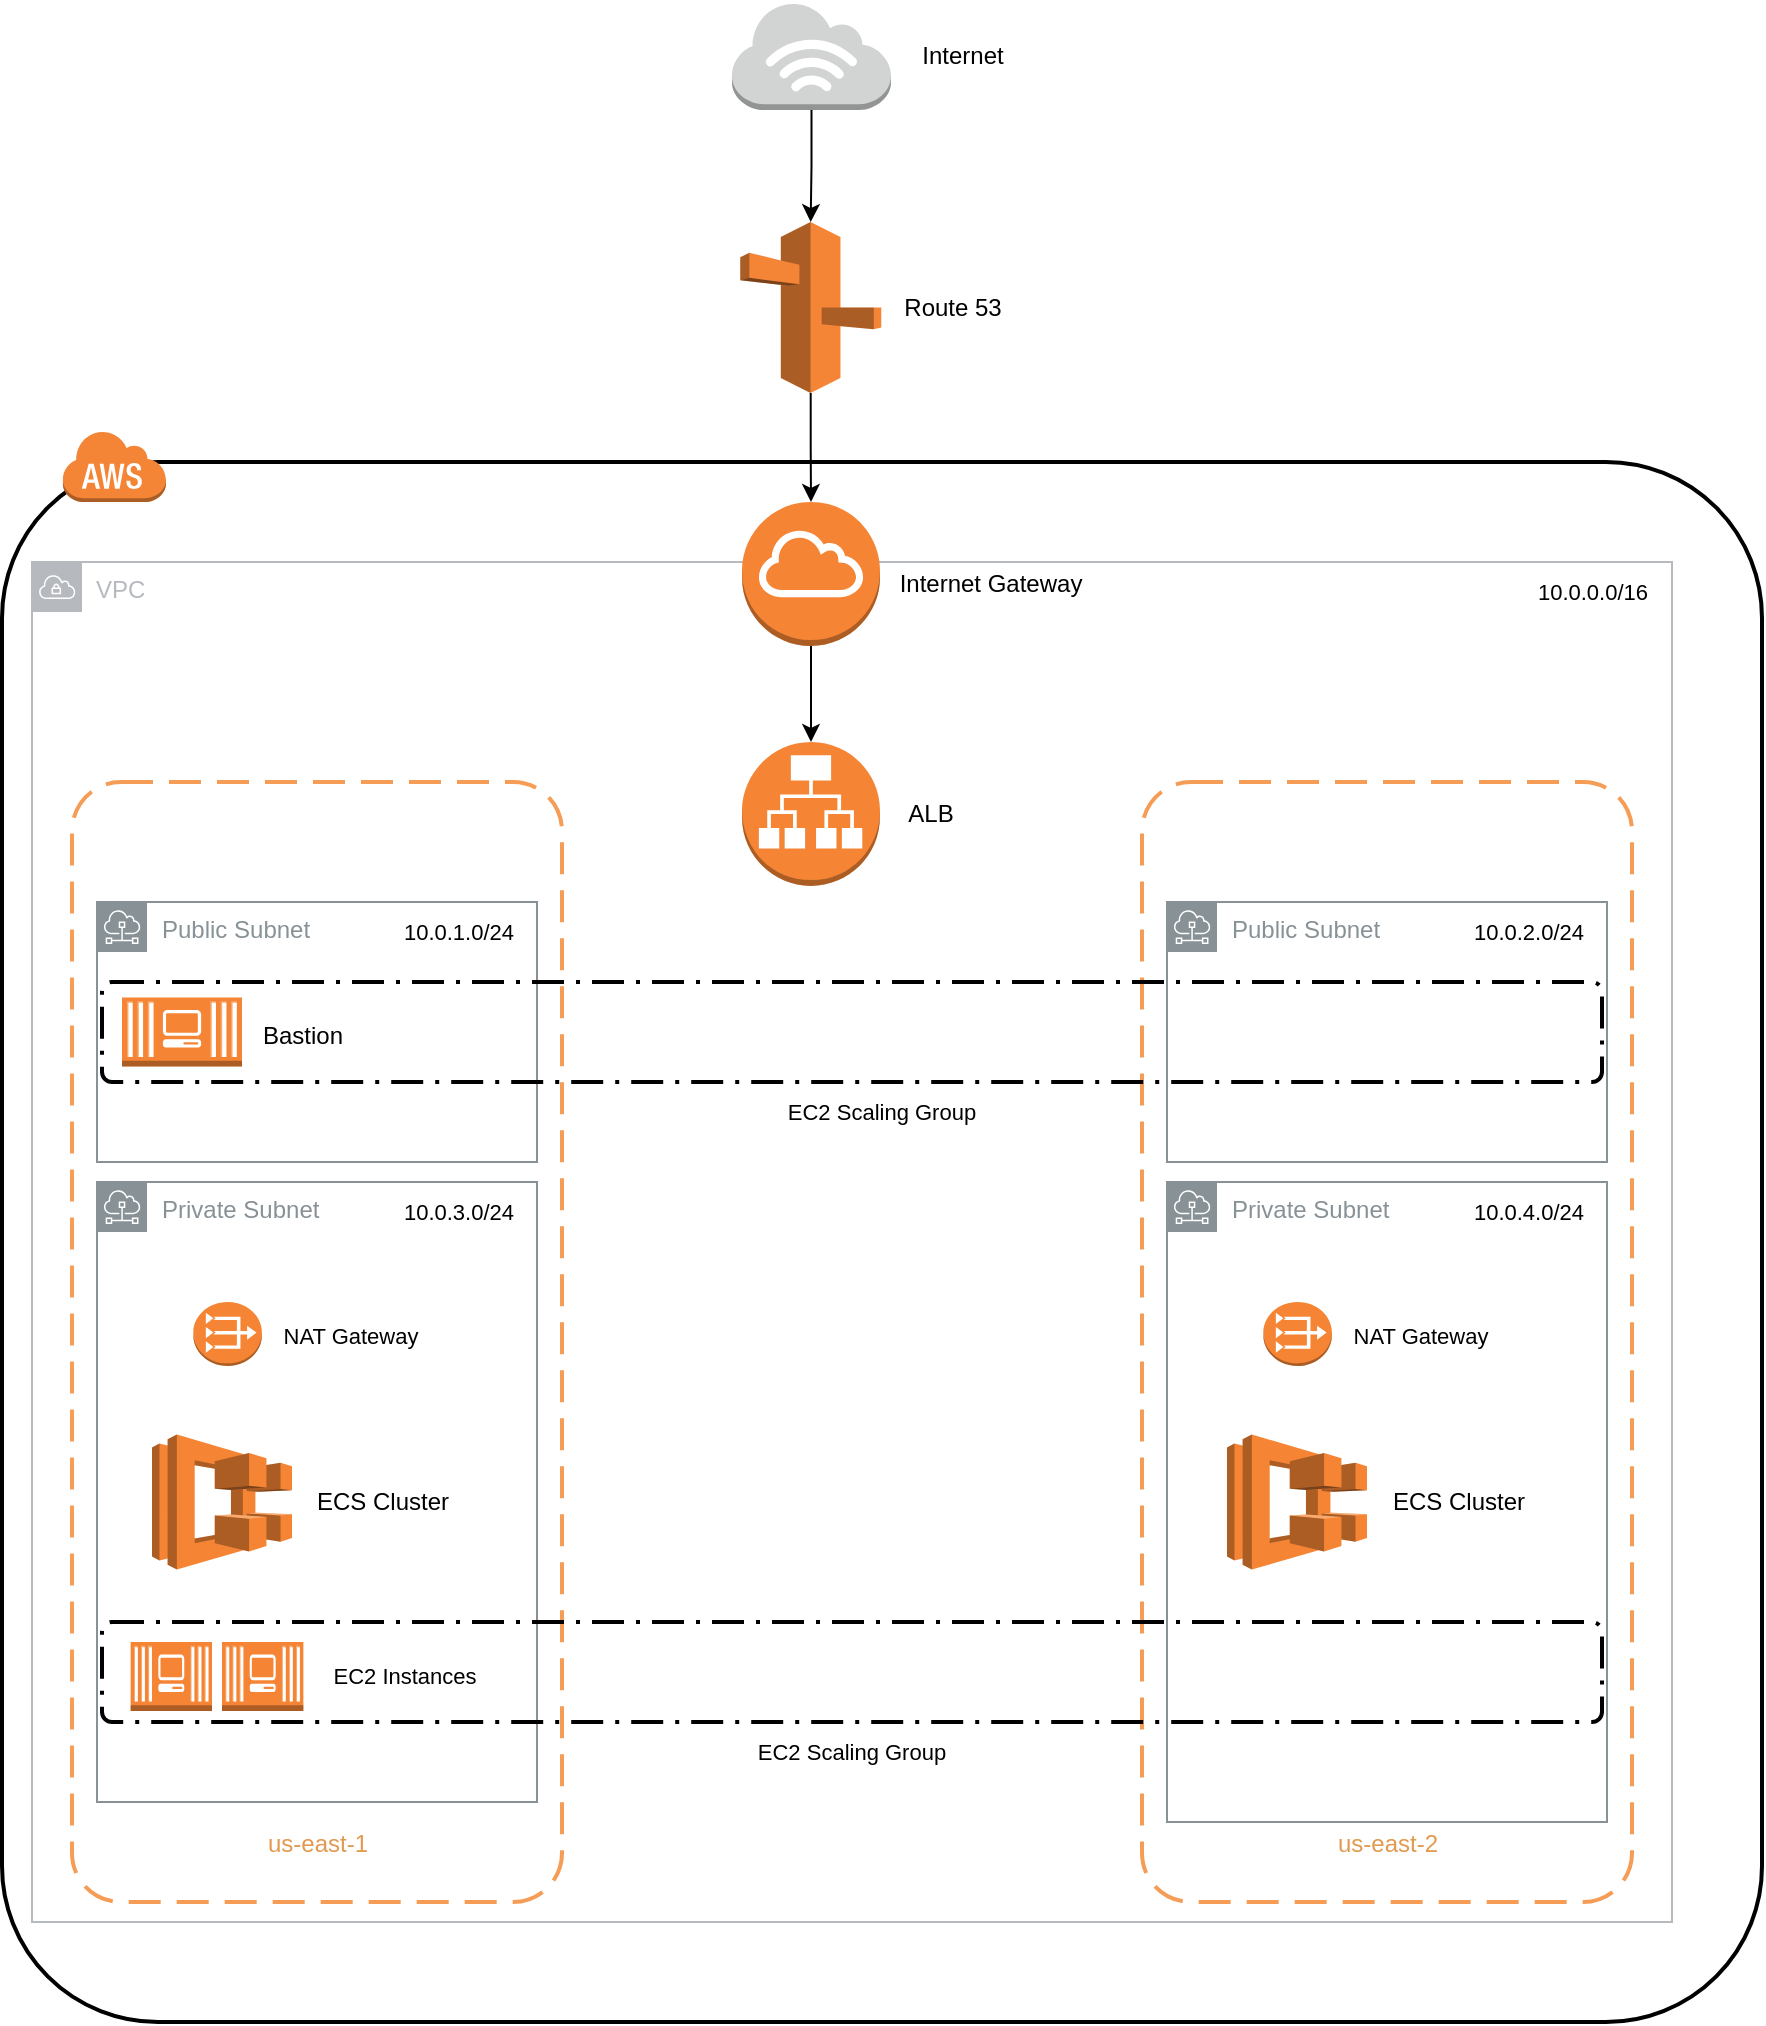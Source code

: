 <mxfile version="20.8.5" type="github">
  <diagram id="JSZGtELMuPq8PO9FkglY" name="Page-1">
    <mxGraphModel dx="1434" dy="1864" grid="1" gridSize="10" guides="1" tooltips="1" connect="1" arrows="1" fold="1" page="1" pageScale="1" pageWidth="850" pageHeight="1100" math="0" shadow="0">
      <root>
        <mxCell id="0" />
        <mxCell id="1" parent="0" />
        <mxCell id="6mEMHJtNszO1gkZ6zy6h-1" value="" style="rounded=1;arcSize=10;dashed=0;fillColor=none;gradientColor=none;strokeWidth=2;" vertex="1" parent="1">
          <mxGeometry x="190" y="-40" width="880" height="780" as="geometry" />
        </mxCell>
        <mxCell id="6mEMHJtNszO1gkZ6zy6h-2" value="" style="dashed=0;html=1;shape=mxgraph.aws3.cloud;fillColor=#F58536;gradientColor=none;dashed=0;" vertex="1" parent="1">
          <mxGeometry x="220" y="-56" width="52" height="36" as="geometry" />
        </mxCell>
        <mxCell id="6mEMHJtNszO1gkZ6zy6h-11" value="VPC" style="sketch=0;outlineConnect=0;gradientColor=none;html=1;whiteSpace=wrap;fontSize=12;fontStyle=0;shape=mxgraph.aws4.group;grIcon=mxgraph.aws4.group_vpc;strokeColor=#B6BABF;fillColor=none;verticalAlign=top;align=left;spacingLeft=30;fontColor=#B6BABF;dashed=0;" vertex="1" parent="1">
          <mxGeometry x="205" y="10" width="820" height="680" as="geometry" />
        </mxCell>
        <mxCell id="6mEMHJtNszO1gkZ6zy6h-10" value="" style="group" vertex="1" connectable="0" parent="1">
          <mxGeometry x="560" y="100" width="119" height="72" as="geometry" />
        </mxCell>
        <mxCell id="6mEMHJtNszO1gkZ6zy6h-8" value="" style="outlineConnect=0;dashed=0;verticalLabelPosition=bottom;verticalAlign=top;align=center;html=1;shape=mxgraph.aws3.application_load_balancer;fillColor=#F58534;gradientColor=none;fontColor=#e29950;" vertex="1" parent="6mEMHJtNszO1gkZ6zy6h-10">
          <mxGeometry width="69" height="72" as="geometry" />
        </mxCell>
        <mxCell id="6mEMHJtNszO1gkZ6zy6h-9" value="ALB" style="text;html=1;align=center;verticalAlign=middle;resizable=0;points=[];autosize=1;strokeColor=none;fillColor=none;fontColor=#000000;" vertex="1" parent="6mEMHJtNszO1gkZ6zy6h-10">
          <mxGeometry x="69" y="21" width="50" height="30" as="geometry" />
        </mxCell>
        <mxCell id="6mEMHJtNszO1gkZ6zy6h-12" value="" style="group" vertex="1" connectable="0" parent="1">
          <mxGeometry x="225" y="120" width="245" height="560" as="geometry" />
        </mxCell>
        <mxCell id="6mEMHJtNszO1gkZ6zy6h-3" value="" style="rounded=1;arcSize=10;dashed=1;strokeColor=#F59D56;fillColor=none;gradientColor=none;dashPattern=8 4;strokeWidth=2;" vertex="1" parent="6mEMHJtNszO1gkZ6zy6h-12">
          <mxGeometry width="245.0" height="560" as="geometry" />
        </mxCell>
        <mxCell id="6mEMHJtNszO1gkZ6zy6h-5" value="us-east-1" style="text;html=1;align=center;verticalAlign=middle;whiteSpace=wrap;rounded=0;fontColor=#e29950;" vertex="1" parent="6mEMHJtNszO1gkZ6zy6h-12">
          <mxGeometry x="85.75" y="513.333" width="73.5" height="35" as="geometry" />
        </mxCell>
        <mxCell id="6mEMHJtNszO1gkZ6zy6h-16" value="Public Subnet" style="sketch=0;outlineConnect=0;gradientColor=none;html=1;whiteSpace=wrap;fontSize=12;fontStyle=0;shape=mxgraph.aws4.group;grIcon=mxgraph.aws4.group_subnet;strokeColor=#879196;fillColor=none;verticalAlign=top;align=left;spacingLeft=30;fontColor=#879196;dashed=0;" vertex="1" parent="6mEMHJtNszO1gkZ6zy6h-12">
          <mxGeometry x="12.5" y="60" width="220" height="130" as="geometry" />
        </mxCell>
        <mxCell id="6mEMHJtNszO1gkZ6zy6h-25" value="Private Subnet" style="sketch=0;outlineConnect=0;gradientColor=none;html=1;whiteSpace=wrap;fontSize=12;fontStyle=0;shape=mxgraph.aws4.group;grIcon=mxgraph.aws4.group_subnet;strokeColor=#879196;fillColor=none;verticalAlign=top;align=left;spacingLeft=30;fontColor=#879196;dashed=0;movable=0;resizable=0;rotatable=0;deletable=0;editable=0;connectable=0;" vertex="1" parent="6mEMHJtNszO1gkZ6zy6h-12">
          <mxGeometry x="12.5" y="200" width="220" height="310" as="geometry" />
        </mxCell>
        <mxCell id="6mEMHJtNszO1gkZ6zy6h-29" value="" style="group" vertex="1" connectable="0" parent="6mEMHJtNszO1gkZ6zy6h-12">
          <mxGeometry x="40" y="326.25" width="165.003" height="67.5" as="geometry" />
        </mxCell>
        <mxCell id="6mEMHJtNszO1gkZ6zy6h-71" value="" style="group" vertex="1" connectable="0" parent="6mEMHJtNszO1gkZ6zy6h-29">
          <mxGeometry width="165.003" height="67.5" as="geometry" />
        </mxCell>
        <mxCell id="6mEMHJtNszO1gkZ6zy6h-27" value="" style="outlineConnect=0;dashed=0;verticalLabelPosition=bottom;verticalAlign=top;align=center;html=1;shape=mxgraph.aws3.ecs;fillColor=#F58534;gradientColor=none;fontColor=#000000;" vertex="1" parent="6mEMHJtNszO1gkZ6zy6h-71">
          <mxGeometry width="70" height="67.5" as="geometry" />
        </mxCell>
        <mxCell id="6mEMHJtNszO1gkZ6zy6h-28" value="ECS Cluster" style="text;html=1;align=center;verticalAlign=middle;resizable=0;points=[];autosize=1;strokeColor=none;fillColor=none;fontColor=#000000;" vertex="1" parent="6mEMHJtNszO1gkZ6zy6h-71">
          <mxGeometry x="70.003" y="18.75" width="90" height="30" as="geometry" />
        </mxCell>
        <mxCell id="6mEMHJtNszO1gkZ6zy6h-76" value="10.0.1.0/24" style="text;html=1;align=center;verticalAlign=middle;resizable=0;points=[];autosize=1;strokeColor=none;fillColor=none;fontSize=11;fontColor=#000000;" vertex="1" parent="6mEMHJtNszO1gkZ6zy6h-12">
          <mxGeometry x="152.5" y="60" width="80" height="30" as="geometry" />
        </mxCell>
        <mxCell id="6mEMHJtNszO1gkZ6zy6h-78" value="10.0.3.0/24" style="text;html=1;align=center;verticalAlign=middle;resizable=0;points=[];autosize=1;strokeColor=none;fillColor=none;fontSize=11;fontColor=#000000;" vertex="1" parent="6mEMHJtNszO1gkZ6zy6h-12">
          <mxGeometry x="152.5" y="200" width="80" height="30" as="geometry" />
        </mxCell>
        <mxCell id="6mEMHJtNszO1gkZ6zy6h-90" value="" style="group" vertex="1" connectable="0" parent="6mEMHJtNszO1gkZ6zy6h-12">
          <mxGeometry x="29.3" y="430" width="186.4" height="34.5" as="geometry" />
        </mxCell>
        <mxCell id="6mEMHJtNszO1gkZ6zy6h-87" value="" style="outlineConnect=0;dashed=0;verticalLabelPosition=bottom;verticalAlign=top;align=center;html=1;shape=mxgraph.aws3.ec2_compute_container_3;fillColor=#F58534;gradientColor=none;labelBackgroundColor=default;fontSize=11;fontColor=#000000;" vertex="1" parent="6mEMHJtNszO1gkZ6zy6h-90">
          <mxGeometry width="40.7" height="34.5" as="geometry" />
        </mxCell>
        <mxCell id="6mEMHJtNszO1gkZ6zy6h-83" value="EC2 Instances" style="text;html=1;align=center;verticalAlign=middle;resizable=0;points=[];autosize=1;strokeColor=none;fillColor=none;fontSize=11;fontColor=#000000;" vertex="1" parent="6mEMHJtNszO1gkZ6zy6h-90">
          <mxGeometry x="86.4" y="2" width="100" height="30" as="geometry" />
        </mxCell>
        <mxCell id="6mEMHJtNszO1gkZ6zy6h-89" value="" style="outlineConnect=0;dashed=0;verticalLabelPosition=bottom;verticalAlign=top;align=center;html=1;shape=mxgraph.aws3.ec2_compute_container_3;fillColor=#F58534;gradientColor=none;labelBackgroundColor=default;fontSize=11;fontColor=#000000;" vertex="1" parent="6mEMHJtNszO1gkZ6zy6h-90">
          <mxGeometry x="45.7" width="40.7" height="34.5" as="geometry" />
        </mxCell>
        <mxCell id="6mEMHJtNszO1gkZ6zy6h-97" value="" style="group" vertex="1" connectable="0" parent="6mEMHJtNszO1gkZ6zy6h-12">
          <mxGeometry x="60.66" y="260" width="123.68" height="32" as="geometry" />
        </mxCell>
        <mxCell id="6mEMHJtNszO1gkZ6zy6h-65" value="" style="outlineConnect=0;dashed=0;verticalLabelPosition=bottom;verticalAlign=top;align=center;html=1;shape=mxgraph.aws3.vpc_nat_gateway;fillColor=#F58534;gradientColor=none;fontColor=#000000;" vertex="1" parent="6mEMHJtNszO1gkZ6zy6h-97">
          <mxGeometry width="34.296" height="32" as="geometry" />
        </mxCell>
        <mxCell id="6mEMHJtNszO1gkZ6zy6h-66" value="NAT Gateway" style="text;html=1;align=center;verticalAlign=middle;resizable=0;points=[];autosize=1;strokeColor=none;fillColor=none;fontSize=11;fontColor=#000000;" vertex="1" parent="6mEMHJtNszO1gkZ6zy6h-97">
          <mxGeometry x="33.68" y="2" width="90" height="30" as="geometry" />
        </mxCell>
        <mxCell id="6mEMHJtNszO1gkZ6zy6h-13" value="" style="group" vertex="1" connectable="0" parent="1">
          <mxGeometry x="760" y="120" width="245" height="560" as="geometry" />
        </mxCell>
        <mxCell id="6mEMHJtNszO1gkZ6zy6h-4" value="" style="rounded=1;arcSize=10;dashed=1;strokeColor=#F59D56;fillColor=none;gradientColor=none;dashPattern=8 4;strokeWidth=2;" vertex="1" parent="6mEMHJtNszO1gkZ6zy6h-13">
          <mxGeometry width="245.0" height="560" as="geometry" />
        </mxCell>
        <mxCell id="6mEMHJtNszO1gkZ6zy6h-7" value="us-east-2" style="text;html=1;align=center;verticalAlign=middle;whiteSpace=wrap;rounded=0;fontColor=#e29950;" vertex="1" parent="6mEMHJtNszO1gkZ6zy6h-13">
          <mxGeometry x="85.75" y="513.333" width="73.5" height="35" as="geometry" />
        </mxCell>
        <mxCell id="6mEMHJtNszO1gkZ6zy6h-21" value="Public Subnet" style="sketch=0;outlineConnect=0;gradientColor=none;html=1;whiteSpace=wrap;fontSize=12;fontStyle=0;shape=mxgraph.aws4.group;grIcon=mxgraph.aws4.group_subnet;strokeColor=#879196;fillColor=none;verticalAlign=top;align=left;spacingLeft=30;fontColor=#879196;dashed=0;" vertex="1" parent="6mEMHJtNszO1gkZ6zy6h-13">
          <mxGeometry x="12.5" y="60" width="220" height="130" as="geometry" />
        </mxCell>
        <mxCell id="6mEMHJtNszO1gkZ6zy6h-26" value="Private Subnet" style="sketch=0;outlineConnect=0;gradientColor=none;html=1;whiteSpace=wrap;fontSize=12;fontStyle=0;shape=mxgraph.aws4.group;grIcon=mxgraph.aws4.group_subnet;strokeColor=#879196;fillColor=none;verticalAlign=top;align=left;spacingLeft=30;fontColor=#879196;dashed=0;" vertex="1" parent="6mEMHJtNszO1gkZ6zy6h-13">
          <mxGeometry x="12.5" y="200" width="220" height="320" as="geometry" />
        </mxCell>
        <mxCell id="6mEMHJtNszO1gkZ6zy6h-56" value="" style="outlineConnect=0;dashed=0;verticalLabelPosition=bottom;verticalAlign=top;align=center;html=1;shape=mxgraph.aws3.vpc_nat_gateway;fillColor=#F58534;gradientColor=none;fontColor=#000000;" vertex="1" parent="6mEMHJtNszO1gkZ6zy6h-13">
          <mxGeometry x="60.66" y="260" width="34.296" height="32" as="geometry" />
        </mxCell>
        <mxCell id="6mEMHJtNszO1gkZ6zy6h-64" value="NAT Gateway" style="text;html=1;align=center;verticalAlign=middle;resizable=0;points=[];autosize=1;strokeColor=none;fillColor=none;fontSize=11;fontColor=#000000;" vertex="1" parent="6mEMHJtNszO1gkZ6zy6h-13">
          <mxGeometry x="94.34" y="262" width="90" height="30" as="geometry" />
        </mxCell>
        <mxCell id="6mEMHJtNszO1gkZ6zy6h-72" value="" style="outlineConnect=0;dashed=0;verticalLabelPosition=bottom;verticalAlign=top;align=center;html=1;shape=mxgraph.aws3.ecs;fillColor=#F58534;gradientColor=none;fontColor=#000000;" vertex="1" parent="6mEMHJtNszO1gkZ6zy6h-13">
          <mxGeometry x="42.5" y="326.25" width="70" height="67.5" as="geometry" />
        </mxCell>
        <mxCell id="6mEMHJtNszO1gkZ6zy6h-73" value="ECS Cluster" style="text;html=1;align=center;verticalAlign=middle;resizable=0;points=[];autosize=1;strokeColor=none;fillColor=none;fontColor=#000000;" vertex="1" parent="6mEMHJtNszO1gkZ6zy6h-13">
          <mxGeometry x="112.503" y="345" width="90" height="30" as="geometry" />
        </mxCell>
        <mxCell id="6mEMHJtNszO1gkZ6zy6h-77" value="10.0.2.0/24" style="text;html=1;align=center;verticalAlign=middle;resizable=0;points=[];autosize=1;strokeColor=none;fillColor=none;fontSize=11;fontColor=#000000;" vertex="1" parent="6mEMHJtNszO1gkZ6zy6h-13">
          <mxGeometry x="152.5" y="60" width="80" height="30" as="geometry" />
        </mxCell>
        <mxCell id="6mEMHJtNszO1gkZ6zy6h-79" value="10.0.4.0/24" style="text;html=1;align=center;verticalAlign=middle;resizable=0;points=[];autosize=1;strokeColor=none;fillColor=none;fontSize=11;fontColor=#000000;" vertex="1" parent="6mEMHJtNszO1gkZ6zy6h-13">
          <mxGeometry x="152.5" y="200" width="80" height="30" as="geometry" />
        </mxCell>
        <mxCell id="6mEMHJtNszO1gkZ6zy6h-19" value="" style="group" vertex="1" connectable="0" parent="1">
          <mxGeometry x="250" y="227.75" width="120" height="34.5" as="geometry" />
        </mxCell>
        <mxCell id="6mEMHJtNszO1gkZ6zy6h-17" value="" style="outlineConnect=0;dashed=0;verticalLabelPosition=bottom;verticalAlign=top;align=center;html=1;shape=mxgraph.aws3.ec2_compute_container_3;fillColor=#F58534;gradientColor=none;fontColor=#000000;" vertex="1" parent="6mEMHJtNszO1gkZ6zy6h-19">
          <mxGeometry width="60" height="34.5" as="geometry" />
        </mxCell>
        <mxCell id="6mEMHJtNszO1gkZ6zy6h-18" value="Bastion" style="text;html=1;align=center;verticalAlign=middle;resizable=0;points=[];autosize=1;strokeColor=none;fillColor=none;fontColor=#000000;" vertex="1" parent="6mEMHJtNszO1gkZ6zy6h-19">
          <mxGeometry x="60" y="4.5" width="60" height="30" as="geometry" />
        </mxCell>
        <mxCell id="6mEMHJtNszO1gkZ6zy6h-20" value="" style="rounded=1;arcSize=10;dashed=1;fillColor=none;gradientColor=none;dashPattern=8 3 1 3;strokeWidth=2;fontColor=#000000;labelPosition=right;verticalLabelPosition=middle;align=left;verticalAlign=middle;labelBackgroundColor=default;" vertex="1" parent="1">
          <mxGeometry x="240" y="220" width="750" height="50" as="geometry" />
        </mxCell>
        <mxCell id="6mEMHJtNszO1gkZ6zy6h-24" value="" style="group" vertex="1" connectable="0" parent="1">
          <mxGeometry x="560" y="-20" width="179" height="72" as="geometry" />
        </mxCell>
        <mxCell id="6mEMHJtNszO1gkZ6zy6h-22" value="" style="outlineConnect=0;dashed=0;verticalLabelPosition=bottom;verticalAlign=top;align=center;html=1;shape=mxgraph.aws3.internet_gateway;fillColor=#F58534;gradientColor=none;fontColor=#000000;" vertex="1" parent="6mEMHJtNszO1gkZ6zy6h-24">
          <mxGeometry width="69" height="72" as="geometry" />
        </mxCell>
        <mxCell id="6mEMHJtNszO1gkZ6zy6h-23" value="Internet Gateway" style="text;html=1;align=center;verticalAlign=middle;resizable=0;points=[];autosize=1;strokeColor=none;fillColor=none;fontColor=#000000;" vertex="1" parent="6mEMHJtNszO1gkZ6zy6h-24">
          <mxGeometry x="69" y="26" width="110" height="30" as="geometry" />
        </mxCell>
        <mxCell id="6mEMHJtNszO1gkZ6zy6h-52" value="" style="group" vertex="1" connectable="0" parent="1">
          <mxGeometry x="559.13" y="-160" width="140.5" height="85.5" as="geometry" />
        </mxCell>
        <mxCell id="6mEMHJtNszO1gkZ6zy6h-50" value="" style="outlineConnect=0;dashed=0;verticalLabelPosition=bottom;verticalAlign=top;align=center;html=1;shape=mxgraph.aws3.route_53;fillColor=#F58536;gradientColor=none;fontColor=#000000;" vertex="1" parent="6mEMHJtNszO1gkZ6zy6h-52">
          <mxGeometry width="70.5" height="85.5" as="geometry" />
        </mxCell>
        <mxCell id="6mEMHJtNszO1gkZ6zy6h-51" value="Route 53" style="text;html=1;align=center;verticalAlign=middle;resizable=0;points=[];autosize=1;strokeColor=none;fillColor=none;fontColor=#000000;" vertex="1" parent="6mEMHJtNszO1gkZ6zy6h-52">
          <mxGeometry x="70.5" y="27.75" width="70" height="30" as="geometry" />
        </mxCell>
        <mxCell id="6mEMHJtNszO1gkZ6zy6h-55" value="" style="group" vertex="1" connectable="0" parent="1">
          <mxGeometry x="555" y="-270" width="144.75" height="54" as="geometry" />
        </mxCell>
        <mxCell id="6mEMHJtNszO1gkZ6zy6h-53" value="" style="outlineConnect=0;dashed=0;verticalLabelPosition=bottom;verticalAlign=top;align=center;html=1;shape=mxgraph.aws3.internet_3;fillColor=#D2D3D3;gradientColor=none;fontColor=#000000;" vertex="1" parent="6mEMHJtNszO1gkZ6zy6h-55">
          <mxGeometry width="79.5" height="54" as="geometry" />
        </mxCell>
        <mxCell id="6mEMHJtNszO1gkZ6zy6h-54" value="Internet" style="text;html=1;align=center;verticalAlign=middle;resizable=0;points=[];autosize=1;strokeColor=none;fillColor=none;fontColor=#000000;" vertex="1" parent="6mEMHJtNszO1gkZ6zy6h-55">
          <mxGeometry x="84.75" y="12" width="60" height="30" as="geometry" />
        </mxCell>
        <mxCell id="6mEMHJtNszO1gkZ6zy6h-67" style="edgeStyle=orthogonalEdgeStyle;rounded=0;orthogonalLoop=1;jettySize=auto;html=1;fontSize=11;fontColor=#000000;" edge="1" parent="1" source="6mEMHJtNszO1gkZ6zy6h-53" target="6mEMHJtNszO1gkZ6zy6h-50">
          <mxGeometry relative="1" as="geometry" />
        </mxCell>
        <mxCell id="6mEMHJtNszO1gkZ6zy6h-68" style="edgeStyle=orthogonalEdgeStyle;rounded=0;orthogonalLoop=1;jettySize=auto;html=1;fontSize=11;fontColor=#000000;" edge="1" parent="1" source="6mEMHJtNszO1gkZ6zy6h-50" target="6mEMHJtNszO1gkZ6zy6h-22">
          <mxGeometry relative="1" as="geometry" />
        </mxCell>
        <mxCell id="6mEMHJtNszO1gkZ6zy6h-69" style="edgeStyle=orthogonalEdgeStyle;rounded=0;orthogonalLoop=1;jettySize=auto;html=1;fontSize=11;fontColor=#000000;" edge="1" parent="1" source="6mEMHJtNszO1gkZ6zy6h-22" target="6mEMHJtNszO1gkZ6zy6h-8">
          <mxGeometry relative="1" as="geometry" />
        </mxCell>
        <mxCell id="6mEMHJtNszO1gkZ6zy6h-75" value="10.0.0.0/16" style="text;html=1;align=center;verticalAlign=middle;resizable=0;points=[];autosize=1;strokeColor=none;fillColor=none;fontSize=11;fontColor=#000000;" vertex="1" parent="1">
          <mxGeometry x="945" y="10" width="80" height="30" as="geometry" />
        </mxCell>
        <mxCell id="6mEMHJtNszO1gkZ6zy6h-80" value="EC2 Scaling Group" style="text;html=1;strokeColor=none;fillColor=none;align=center;verticalAlign=middle;whiteSpace=wrap;rounded=0;labelBackgroundColor=default;fontSize=11;fontColor=#000000;" vertex="1" parent="1">
          <mxGeometry x="565" y="270" width="130" height="30" as="geometry" />
        </mxCell>
        <mxCell id="6mEMHJtNszO1gkZ6zy6h-95" value="" style="rounded=1;arcSize=10;dashed=1;fillColor=none;gradientColor=none;dashPattern=8 3 1 3;strokeWidth=2;fontColor=#000000;labelPosition=right;verticalLabelPosition=middle;align=left;verticalAlign=middle;labelBackgroundColor=default;" vertex="1" parent="1">
          <mxGeometry x="240" y="540" width="750" height="50" as="geometry" />
        </mxCell>
        <mxCell id="6mEMHJtNszO1gkZ6zy6h-96" value="EC2 Scaling Group" style="text;html=1;strokeColor=none;fillColor=none;align=center;verticalAlign=middle;whiteSpace=wrap;rounded=0;labelBackgroundColor=default;fontSize=11;fontColor=#000000;" vertex="1" parent="1">
          <mxGeometry x="550" y="590" width="130" height="30" as="geometry" />
        </mxCell>
      </root>
    </mxGraphModel>
  </diagram>
</mxfile>
